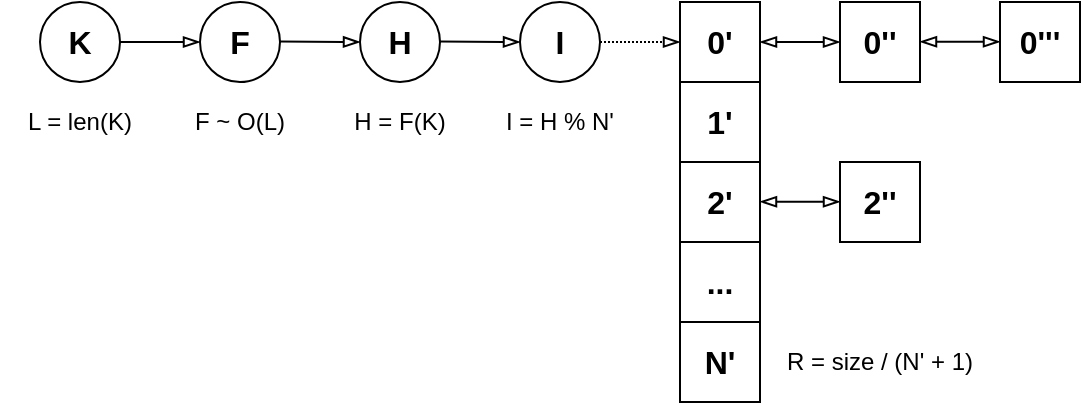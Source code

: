<mxfile version="26.1.0">
  <diagram name="Страница — 1" id="LExx0t1hWLXGPv9u5_6E">
    <mxGraphModel dx="547" dy="315" grid="1" gridSize="10" guides="1" tooltips="1" connect="1" arrows="1" fold="1" page="1" pageScale="1" pageWidth="827" pageHeight="1169" math="0" shadow="0">
      <root>
        <mxCell id="0" />
        <mxCell id="1" parent="0" />
        <mxCell id="gZ5MI6xAaTfplBcOsmse-3" value="" style="endArrow=blockThin;html=1;rounded=0;exitX=1;exitY=0.5;exitDx=0;exitDy=0;entryX=0;entryY=0.5;entryDx=0;entryDy=0;endFill=0;fontFamily=Helvetica;" parent="1" edge="1">
          <mxGeometry width="50" height="50" relative="1" as="geometry">
            <mxPoint x="280" y="300" as="sourcePoint" />
            <mxPoint x="320" y="300" as="targetPoint" />
          </mxGeometry>
        </mxCell>
        <mxCell id="gZ5MI6xAaTfplBcOsmse-6" value="" style="endArrow=blockThin;html=1;rounded=0;exitX=1;exitY=0.5;exitDx=0;exitDy=0;endFill=1;fontFamily=Helvetica;" parent="1" edge="1">
          <mxGeometry width="50" height="50" relative="1" as="geometry">
            <mxPoint x="440" y="300" as="sourcePoint" />
            <mxPoint x="440" y="300" as="targetPoint" />
          </mxGeometry>
        </mxCell>
        <mxCell id="gZ5MI6xAaTfplBcOsmse-9" value="" style="endArrow=blockThin;html=1;rounded=0;exitX=1;exitY=0.5;exitDx=0;exitDy=0;endFill=0;fontFamily=Helvetica;" parent="1" edge="1">
          <mxGeometry width="50" height="50" relative="1" as="geometry">
            <mxPoint x="360" y="299.8" as="sourcePoint" />
            <mxPoint x="400" y="300" as="targetPoint" />
          </mxGeometry>
        </mxCell>
        <mxCell id="gZ5MI6xAaTfplBcOsmse-11" value="" style="endArrow=blockThin;html=1;rounded=0;exitX=1;exitY=0.5;exitDx=0;exitDy=0;endFill=0;entryX=0;entryY=0.5;entryDx=0;entryDy=0;fontFamily=Helvetica;" parent="1" edge="1">
          <mxGeometry width="50" height="50" relative="1" as="geometry">
            <mxPoint x="440" y="299.8" as="sourcePoint" />
            <mxPoint x="480" y="300" as="targetPoint" />
          </mxGeometry>
        </mxCell>
        <mxCell id="gZ5MI6xAaTfplBcOsmse-12" value="&lt;font style=&quot;font-size: 16px;&quot;&gt;&lt;b style=&quot;&quot;&gt;0&#39;&lt;/b&gt;&lt;/font&gt;" style="rounded=0;whiteSpace=wrap;html=1;fillColor=none;fontFamily=Helvetica;" parent="1" vertex="1">
          <mxGeometry x="560" y="280" width="40" height="40" as="geometry" />
        </mxCell>
        <mxCell id="gZ5MI6xAaTfplBcOsmse-13" value="&lt;b style=&quot;font-size: 16px;&quot;&gt;1&#39;&lt;/b&gt;" style="rounded=0;whiteSpace=wrap;html=1;fontFamily=Helvetica;" parent="1" vertex="1">
          <mxGeometry x="560" y="320" width="40" height="40" as="geometry" />
        </mxCell>
        <mxCell id="gZ5MI6xAaTfplBcOsmse-14" value="&lt;b style=&quot;font-size: 16px;&quot;&gt;2&#39;&lt;/b&gt;" style="rounded=0;whiteSpace=wrap;html=1;fillColor=none;fontFamily=Helvetica;" parent="1" vertex="1">
          <mxGeometry x="560" y="360" width="40" height="40" as="geometry" />
        </mxCell>
        <mxCell id="gZ5MI6xAaTfplBcOsmse-15" value="&lt;font size=&quot;1&quot;&gt;&lt;b style=&quot;font-size: 16px;&quot;&gt;...&lt;/b&gt;&lt;/font&gt;" style="rounded=0;whiteSpace=wrap;html=1;fillColor=none;fontFamily=Helvetica;" parent="1" vertex="1">
          <mxGeometry x="560" y="400" width="40" height="40" as="geometry" />
        </mxCell>
        <mxCell id="gZ5MI6xAaTfplBcOsmse-20" value="" style="endArrow=blockThin;html=1;rounded=0;exitX=1;exitY=0.5;exitDx=0;exitDy=0;endFill=0;entryX=0;entryY=0.5;entryDx=0;entryDy=0;fontFamily=Helvetica;dashed=1;dashPattern=1 1;" parent="1" target="gZ5MI6xAaTfplBcOsmse-12" edge="1">
          <mxGeometry width="50" height="50" relative="1" as="geometry">
            <mxPoint x="520" y="300" as="sourcePoint" />
            <mxPoint x="560" y="299.96" as="targetPoint" />
            <Array as="points" />
          </mxGeometry>
        </mxCell>
        <mxCell id="gZ5MI6xAaTfplBcOsmse-21" value="&lt;b style=&quot;font-size: 16px;&quot;&gt;0&#39;&#39;&lt;/b&gt;" style="rounded=0;whiteSpace=wrap;html=1;fillColor=none;fontFamily=Helvetica;" parent="1" vertex="1">
          <mxGeometry x="640" y="280" width="40" height="40" as="geometry" />
        </mxCell>
        <mxCell id="gZ5MI6xAaTfplBcOsmse-22" value="&lt;b style=&quot;font-size: 16px;&quot;&gt;0&#39;&#39;&#39;&lt;/b&gt;" style="rounded=0;whiteSpace=wrap;html=1;fillColor=none;fontFamily=Helvetica;" parent="1" vertex="1">
          <mxGeometry x="720" y="280" width="40" height="40" as="geometry" />
        </mxCell>
        <mxCell id="gZ5MI6xAaTfplBcOsmse-23" value="&lt;span style=&quot;font-size: 16px;&quot;&gt;&lt;b&gt;2&#39;&#39;&lt;/b&gt;&lt;/span&gt;" style="rounded=0;whiteSpace=wrap;html=1;fillColor=none;fontFamily=Helvetica;" parent="1" vertex="1">
          <mxGeometry x="640" y="360" width="40" height="40" as="geometry" />
        </mxCell>
        <mxCell id="gZ5MI6xAaTfplBcOsmse-32" value="" style="endArrow=blockThin;html=1;rounded=0;exitX=0;exitY=0.5;exitDx=0;exitDy=0;endFill=0;entryX=1;entryY=0.5;entryDx=0;entryDy=0;startArrow=blockThin;startFill=0;fontFamily=Helvetica;" parent="1" source="gZ5MI6xAaTfplBcOsmse-21" target="gZ5MI6xAaTfplBcOsmse-12" edge="1">
          <mxGeometry width="50" height="50" relative="1" as="geometry">
            <mxPoint x="610" y="300" as="sourcePoint" />
            <mxPoint x="650" y="300" as="targetPoint" />
          </mxGeometry>
        </mxCell>
        <mxCell id="jfCVaPgJiYVR9viMRJtC-1" value="" style="endArrow=blockThin;html=1;rounded=0;exitX=0;exitY=0.5;exitDx=0;exitDy=0;endFill=0;entryX=1;entryY=0.5;entryDx=0;entryDy=0;startArrow=blockThin;startFill=0;fontFamily=Helvetica;" parent="1" edge="1">
          <mxGeometry width="50" height="50" relative="1" as="geometry">
            <mxPoint x="720" y="299.86" as="sourcePoint" />
            <mxPoint x="680" y="299.86" as="targetPoint" />
          </mxGeometry>
        </mxCell>
        <mxCell id="jfCVaPgJiYVR9viMRJtC-2" value="" style="endArrow=blockThin;html=1;rounded=0;exitX=0;exitY=0.5;exitDx=0;exitDy=0;endFill=0;entryX=1;entryY=0.5;entryDx=0;entryDy=0;startArrow=blockThin;startFill=0;fontFamily=Helvetica;" parent="1" edge="1">
          <mxGeometry width="50" height="50" relative="1" as="geometry">
            <mxPoint x="640" y="379.86" as="sourcePoint" />
            <mxPoint x="600" y="379.86" as="targetPoint" />
          </mxGeometry>
        </mxCell>
        <mxCell id="F_ty8BgqPySNbFkvL9Rl-1" value="&lt;font&gt;H = F(K)&lt;/font&gt;" style="text;html=1;strokeColor=none;fillColor=none;align=center;verticalAlign=middle;whiteSpace=wrap;rounded=0;fontFamily=Helvetica;" parent="1" vertex="1">
          <mxGeometry x="380" y="320" width="80" height="40" as="geometry" />
        </mxCell>
        <mxCell id="F_ty8BgqPySNbFkvL9Rl-9" value="" style="endArrow=blockThin;html=1;rounded=0;exitX=1;exitY=0.5;exitDx=0;exitDy=0;entryX=0;entryY=0.5;entryDx=0;entryDy=0;endFill=0;fontFamily=Helvetica;" parent="1" edge="1">
          <mxGeometry width="50" height="50" relative="1" as="geometry">
            <mxPoint x="240" y="300" as="sourcePoint" />
            <mxPoint x="240" y="300" as="targetPoint" />
          </mxGeometry>
        </mxCell>
        <mxCell id="F_ty8BgqPySNbFkvL9Rl-12" value="&lt;b&gt;&lt;font style=&quot;font-size: 16px;&quot;&gt;N&#39;&lt;/font&gt;&lt;/b&gt;" style="rounded=0;whiteSpace=wrap;html=1;" parent="1" vertex="1">
          <mxGeometry x="560" y="440" width="40" height="40" as="geometry" />
        </mxCell>
        <mxCell id="F_ty8BgqPySNbFkvL9Rl-13" value="&lt;span style=&quot;text-align: right;&quot;&gt;R = size / (N&#39; + 1)&lt;/span&gt;" style="text;html=1;align=center;verticalAlign=middle;whiteSpace=wrap;rounded=0;" parent="1" vertex="1">
          <mxGeometry x="600" y="440" width="120" height="40" as="geometry" />
        </mxCell>
        <mxCell id="F_ty8BgqPySNbFkvL9Rl-14" value="&lt;span style=&quot;text-align: right;&quot;&gt;I = H % N&#39;&lt;/span&gt;" style="text;html=1;align=center;verticalAlign=middle;whiteSpace=wrap;rounded=0;" parent="1" vertex="1">
          <mxGeometry x="460" y="320" width="80" height="40" as="geometry" />
        </mxCell>
        <mxCell id="F_ty8BgqPySNbFkvL9Rl-15" value="&lt;font&gt;F ~ O(L)&lt;/font&gt;" style="text;html=1;strokeColor=none;fillColor=none;align=center;verticalAlign=middle;whiteSpace=wrap;rounded=0;fontFamily=Helvetica;" parent="1" vertex="1">
          <mxGeometry x="300" y="320" width="80" height="40" as="geometry" />
        </mxCell>
        <mxCell id="F_ty8BgqPySNbFkvL9Rl-17" value="&lt;font&gt;L = len(K)&lt;/font&gt;" style="text;html=1;strokeColor=none;fillColor=none;align=center;verticalAlign=middle;whiteSpace=wrap;rounded=0;fontFamily=Helvetica;" parent="1" vertex="1">
          <mxGeometry x="220" y="320" width="80" height="40" as="geometry" />
        </mxCell>
        <mxCell id="J5EgnqBgvqiPy4tqWG1z-1" value="&lt;font style=&quot;font-size: 16px;&quot;&gt;&lt;b&gt;K&lt;/b&gt;&lt;/font&gt;" style="ellipse;whiteSpace=wrap;html=1;aspect=fixed;" vertex="1" parent="1">
          <mxGeometry x="240" y="280" width="40" height="40" as="geometry" />
        </mxCell>
        <mxCell id="J5EgnqBgvqiPy4tqWG1z-2" value="&lt;font style=&quot;font-size: 16px;&quot;&gt;&lt;b&gt;F&lt;/b&gt;&lt;/font&gt;" style="ellipse;whiteSpace=wrap;html=1;aspect=fixed;" vertex="1" parent="1">
          <mxGeometry x="320" y="280" width="40" height="40" as="geometry" />
        </mxCell>
        <mxCell id="J5EgnqBgvqiPy4tqWG1z-3" value="&lt;font style=&quot;font-size: 16px;&quot;&gt;&lt;b&gt;H&lt;/b&gt;&lt;/font&gt;" style="ellipse;whiteSpace=wrap;html=1;aspect=fixed;" vertex="1" parent="1">
          <mxGeometry x="400" y="280" width="40" height="40" as="geometry" />
        </mxCell>
        <mxCell id="J5EgnqBgvqiPy4tqWG1z-4" value="&lt;font style=&quot;font-size: 16px;&quot;&gt;&lt;b&gt;I&lt;/b&gt;&lt;/font&gt;" style="ellipse;whiteSpace=wrap;html=1;aspect=fixed;" vertex="1" parent="1">
          <mxGeometry x="480" y="280" width="40" height="40" as="geometry" />
        </mxCell>
      </root>
    </mxGraphModel>
  </diagram>
</mxfile>
